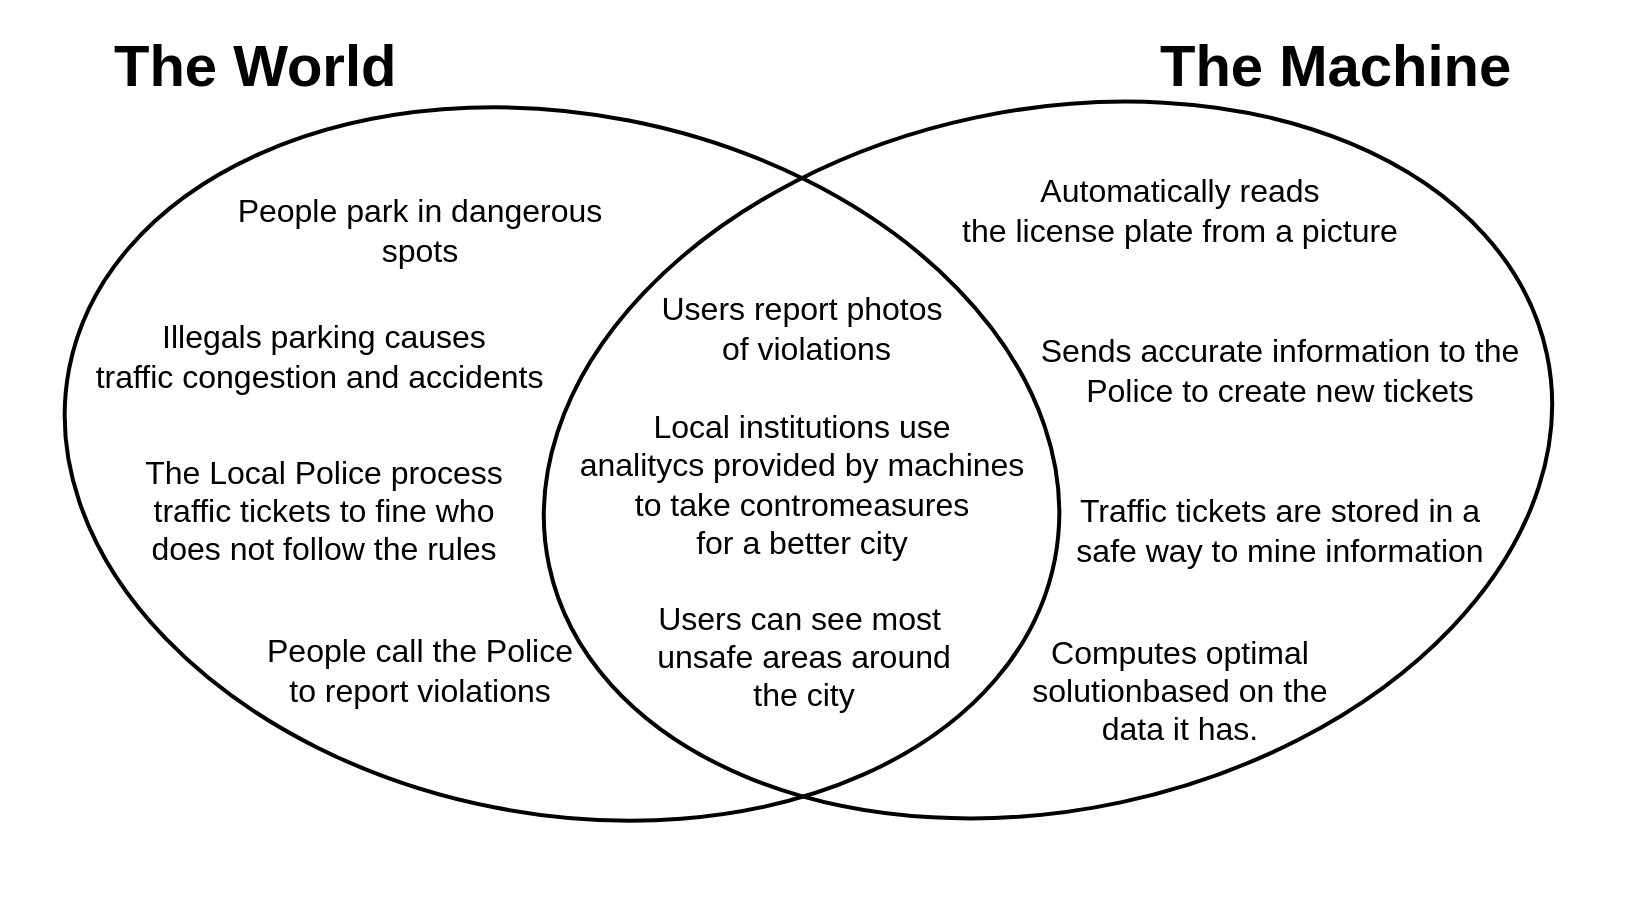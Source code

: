 <mxfile version="12.2.0" pages="1"><diagram id="iCWQwliXHqVgXP-Ww1oW" name="Page-1"><mxGraphModel dx="1338" dy="792" grid="1" gridSize="10" guides="1" tooltips="1" connect="1" arrows="1" fold="1" page="1" pageScale="1" pageWidth="850" pageHeight="1100" math="0" shadow="0"><root><mxCell id="0"/><mxCell id="1" parent="0"/><mxCell id="RyFfRSTrF3xhSEIwMIS5-1" value="" style="ellipse;whiteSpace=wrap;html=1;rotation=11;fillColor=none;strokeWidth=2;" parent="1" vertex="1"><mxGeometry x="30" y="237" width="502" height="350" as="geometry"/></mxCell><mxCell id="RyFfRSTrF3xhSEIwMIS5-3" value="" style="ellipse;whiteSpace=wrap;html=1;rotation=-12;fillColor=none;strokeWidth=2;" parent="1" vertex="1"><mxGeometry x="269" y="235" width="510" height="350" as="geometry"/></mxCell><mxCell id="RyFfRSTrF3xhSEIwMIS5-4" value="&lt;font style=&quot;font-size: 16px&quot;&gt;People park in dangerous&lt;br&gt;spots&lt;/font&gt;" style="text;html=1;strokeColor=none;fillColor=none;align=center;verticalAlign=middle;whiteSpace=wrap;rounded=0;" parent="1" vertex="1"><mxGeometry x="90" y="280" width="240" height="30" as="geometry"/></mxCell><mxCell id="RyFfRSTrF3xhSEIwMIS5-5" value="&lt;font style=&quot;font-size: 16px&quot;&gt;People call the Police &lt;br&gt;to report violations&lt;/font&gt;" style="text;html=1;strokeColor=none;fillColor=none;align=center;verticalAlign=middle;whiteSpace=wrap;rounded=0;" parent="1" vertex="1"><mxGeometry x="120" y="500" width="180" height="30" as="geometry"/></mxCell><mxCell id="RyFfRSTrF3xhSEIwMIS5-6" value="&lt;span style=&quot;font-size: 16px&quot;&gt;Illegals parking causes&lt;br&gt;traffic congestion and accidents&amp;nbsp;&lt;/span&gt;" style="text;html=1;strokeColor=none;fillColor=none;align=center;verticalAlign=middle;whiteSpace=wrap;rounded=0;" parent="1" vertex="1"><mxGeometry x="32" y="329" width="260" height="57" as="geometry"/></mxCell><mxCell id="RyFfRSTrF3xhSEIwMIS5-7" value="&lt;font style=&quot;font-size: 16px&quot;&gt;Local institutions use &lt;br&gt;analitycs provided by machines to take contromeasures&lt;br&gt;for a better city&lt;br&gt;&lt;/font&gt;" style="text;html=1;strokeColor=none;fillColor=none;align=center;verticalAlign=middle;whiteSpace=wrap;rounded=0;" parent="1" vertex="1"><mxGeometry x="281" y="406.5" width="240" height="30" as="geometry"/></mxCell><mxCell id="RyFfRSTrF3xhSEIwMIS5-8" value="&lt;font style=&quot;font-size: 16px&quot;&gt;The Local Police process&lt;br&gt;traffic tickets to fine who&lt;br&gt;does not follow the rules&lt;br&gt;&lt;/font&gt;" style="text;html=1;strokeColor=none;fillColor=none;align=center;verticalAlign=middle;whiteSpace=wrap;rounded=0;" parent="1" vertex="1"><mxGeometry x="67" y="405" width="190" height="60" as="geometry"/></mxCell><mxCell id="RyFfRSTrF3xhSEIwMIS5-10" value="&lt;font style=&quot;font-size: 16px&quot;&gt;Automatically reads&lt;br&gt;the license plate from a picture&lt;br&gt;&lt;/font&gt;" style="text;html=1;strokeColor=none;fillColor=none;align=center;verticalAlign=middle;whiteSpace=wrap;rounded=0;" parent="1" vertex="1"><mxGeometry x="470" y="270" width="240" height="30" as="geometry"/></mxCell><mxCell id="RyFfRSTrF3xhSEIwMIS5-11" value="&lt;font style=&quot;font-size: 16px&quot;&gt;Traffic tickets are stored in a&lt;br&gt;safe way to mine information&lt;br&gt;&lt;/font&gt;" style="text;html=1;strokeColor=none;fillColor=none;align=center;verticalAlign=middle;whiteSpace=wrap;rounded=0;" parent="1" vertex="1"><mxGeometry x="520" y="430" width="240" height="30" as="geometry"/></mxCell><mxCell id="RyFfRSTrF3xhSEIwMIS5-12" value="&lt;font style=&quot;font-size: 16px&quot;&gt;Sends accurate&amp;nbsp;information to the Police to create new tickets&lt;br&gt;&lt;/font&gt;" style="text;html=1;strokeColor=none;fillColor=none;align=center;verticalAlign=middle;whiteSpace=wrap;rounded=0;" parent="1" vertex="1"><mxGeometry x="510" y="350" width="260" height="30" as="geometry"/></mxCell><mxCell id="RyFfRSTrF3xhSEIwMIS5-15" value="&lt;font style=&quot;font-size: 16px&quot;&gt;Computes optimal &lt;br&gt;solutionbased on the &lt;br&gt;data it has.&lt;br&gt;&lt;/font&gt;" style="text;html=1;strokeColor=none;fillColor=none;align=center;verticalAlign=middle;whiteSpace=wrap;rounded=0;" parent="1" vertex="1"><mxGeometry x="470" y="510" width="240" height="30" as="geometry"/></mxCell><mxCell id="RyFfRSTrF3xhSEIwMIS5-16" value="&lt;font style=&quot;font-size: 16px&quot;&gt;Users report photos&lt;br&gt;&amp;nbsp;of violations&lt;br&gt;&lt;/font&gt;" style="text;html=1;strokeColor=none;fillColor=none;align=center;verticalAlign=middle;whiteSpace=wrap;rounded=0;" parent="1" vertex="1"><mxGeometry x="281" y="329" width="240" height="30" as="geometry"/></mxCell><mxCell id="RyFfRSTrF3xhSEIwMIS5-17" value="&lt;font style=&quot;font-size: 16px&quot;&gt;Users can see most&amp;nbsp;&lt;br&gt;unsafe areas around&lt;br&gt;the city&lt;br&gt;&lt;/font&gt;" style="text;html=1;strokeColor=none;fillColor=none;align=center;verticalAlign=middle;whiteSpace=wrap;rounded=0;" parent="1" vertex="1"><mxGeometry x="282" y="493" width="240" height="30" as="geometry"/></mxCell><mxCell id="RyFfRSTrF3xhSEIwMIS5-18" value="&lt;h1&gt;&lt;font style=&quot;font-size: 29px&quot;&gt;The Machine&lt;/font&gt;&lt;/h1&gt;" style="text;html=1;strokeColor=none;fillColor=none;spacing=5;spacingTop=-20;whiteSpace=wrap;overflow=hidden;rounded=0;" parent="1" vertex="1"><mxGeometry x="575" y="190" width="205" height="60" as="geometry"/></mxCell><mxCell id="RyFfRSTrF3xhSEIwMIS5-19" value="&lt;h1&gt;&lt;font style=&quot;font-size: 29px&quot;&gt;The World&lt;/font&gt;&lt;/h1&gt;" style="text;html=1;strokeColor=none;fillColor=none;spacing=5;spacingTop=-20;whiteSpace=wrap;overflow=hidden;rounded=0;" parent="1" vertex="1"><mxGeometry x="52" y="190" width="205" height="60" as="geometry"/></mxCell></root></mxGraphModel></diagram></mxfile>